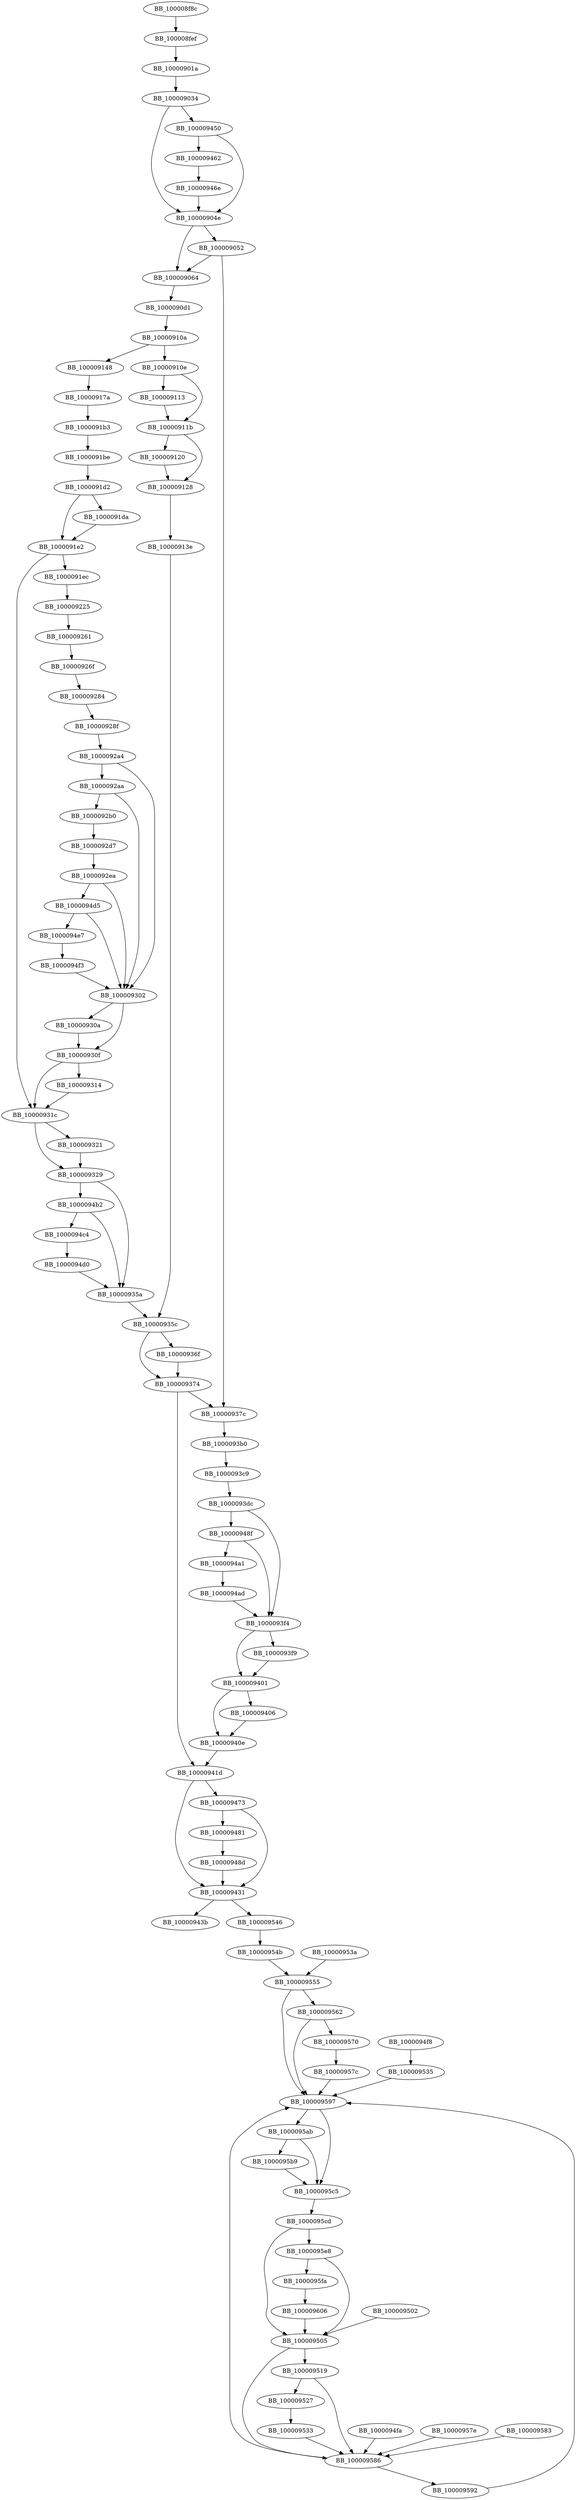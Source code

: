 DiGraph __ZN8HandlePP12getOSVersionEv{
BB_100008f8c->BB_100008fef
BB_100008fef->BB_10000901a
BB_10000901a->BB_100009034
BB_100009034->BB_10000904e
BB_100009034->BB_100009450
BB_10000904e->BB_100009052
BB_10000904e->BB_100009064
BB_100009052->BB_100009064
BB_100009052->BB_10000937c
BB_100009064->BB_1000090d1
BB_1000090d1->BB_10000910a
BB_10000910a->BB_10000910e
BB_10000910a->BB_100009148
BB_10000910e->BB_100009113
BB_10000910e->BB_10000911b
BB_100009113->BB_10000911b
BB_10000911b->BB_100009120
BB_10000911b->BB_100009128
BB_100009120->BB_100009128
BB_100009128->BB_10000913e
BB_10000913e->BB_10000935c
BB_100009148->BB_10000917a
BB_10000917a->BB_1000091b3
BB_1000091b3->BB_1000091be
BB_1000091be->BB_1000091d2
BB_1000091d2->BB_1000091da
BB_1000091d2->BB_1000091e2
BB_1000091da->BB_1000091e2
BB_1000091e2->BB_1000091ec
BB_1000091e2->BB_10000931c
BB_1000091ec->BB_100009225
BB_100009225->BB_100009261
BB_100009261->BB_10000926f
BB_10000926f->BB_100009284
BB_100009284->BB_10000928f
BB_10000928f->BB_1000092a4
BB_1000092a4->BB_1000092aa
BB_1000092a4->BB_100009302
BB_1000092aa->BB_1000092b0
BB_1000092aa->BB_100009302
BB_1000092b0->BB_1000092d7
BB_1000092d7->BB_1000092ea
BB_1000092ea->BB_100009302
BB_1000092ea->BB_1000094d5
BB_100009302->BB_10000930a
BB_100009302->BB_10000930f
BB_10000930a->BB_10000930f
BB_10000930f->BB_100009314
BB_10000930f->BB_10000931c
BB_100009314->BB_10000931c
BB_10000931c->BB_100009321
BB_10000931c->BB_100009329
BB_100009321->BB_100009329
BB_100009329->BB_10000935a
BB_100009329->BB_1000094b2
BB_10000935a->BB_10000935c
BB_10000935c->BB_10000936f
BB_10000935c->BB_100009374
BB_10000936f->BB_100009374
BB_100009374->BB_10000937c
BB_100009374->BB_10000941d
BB_10000937c->BB_1000093b0
BB_1000093b0->BB_1000093c9
BB_1000093c9->BB_1000093dc
BB_1000093dc->BB_1000093f4
BB_1000093dc->BB_10000948f
BB_1000093f4->BB_1000093f9
BB_1000093f4->BB_100009401
BB_1000093f9->BB_100009401
BB_100009401->BB_100009406
BB_100009401->BB_10000940e
BB_100009406->BB_10000940e
BB_10000940e->BB_10000941d
BB_10000941d->BB_100009431
BB_10000941d->BB_100009473
BB_100009431->BB_10000943b
BB_100009431->BB_100009546
BB_100009450->BB_10000904e
BB_100009450->BB_100009462
BB_100009462->BB_10000946e
BB_10000946e->BB_10000904e
BB_100009473->BB_100009431
BB_100009473->BB_100009481
BB_100009481->BB_10000948d
BB_10000948d->BB_100009431
BB_10000948f->BB_1000093f4
BB_10000948f->BB_1000094a1
BB_1000094a1->BB_1000094ad
BB_1000094ad->BB_1000093f4
BB_1000094b2->BB_10000935a
BB_1000094b2->BB_1000094c4
BB_1000094c4->BB_1000094d0
BB_1000094d0->BB_10000935a
BB_1000094d5->BB_100009302
BB_1000094d5->BB_1000094e7
BB_1000094e7->BB_1000094f3
BB_1000094f3->BB_100009302
BB_1000094f8->BB_100009535
BB_1000094fa->BB_100009586
BB_100009502->BB_100009505
BB_100009505->BB_100009519
BB_100009505->BB_100009586
BB_100009519->BB_100009527
BB_100009519->BB_100009586
BB_100009527->BB_100009533
BB_100009533->BB_100009586
BB_100009535->BB_100009597
BB_10000953a->BB_100009555
BB_100009546->BB_10000954b
BB_10000954b->BB_100009555
BB_100009555->BB_100009562
BB_100009555->BB_100009597
BB_100009562->BB_100009570
BB_100009562->BB_100009597
BB_100009570->BB_10000957c
BB_10000957c->BB_100009597
BB_10000957e->BB_100009586
BB_100009583->BB_100009586
BB_100009586->BB_100009592
BB_100009586->BB_100009597
BB_100009592->BB_100009597
BB_100009597->BB_1000095ab
BB_100009597->BB_1000095c5
BB_1000095ab->BB_1000095b9
BB_1000095ab->BB_1000095c5
BB_1000095b9->BB_1000095c5
BB_1000095c5->BB_1000095cd
BB_1000095cd->BB_100009505
BB_1000095cd->BB_1000095e8
BB_1000095e8->BB_100009505
BB_1000095e8->BB_1000095fa
BB_1000095fa->BB_100009606
BB_100009606->BB_100009505
}
